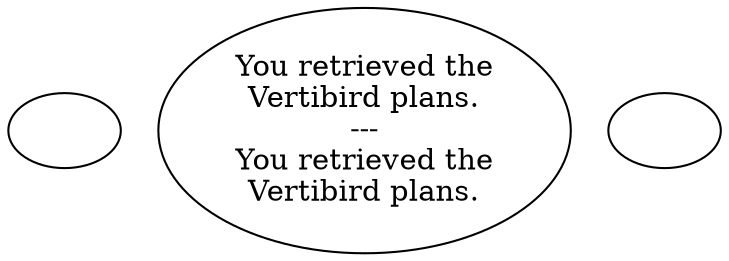 digraph CTPLANS {
  "checkPartyMembersNearDoor" [style=filled       fillcolor="#FFFFFF"       color="#000000"]
  "checkPartyMembersNearDoor" [label=""]
  "spatial_p_proc" [style=filled       fillcolor="#FFFFFF"       color="#000000"]
  "spatial_p_proc" [label="You retrieved the\nVertibird plans.\n---\nYou retrieved the\nVertibird plans."]
  "start" [style=filled       fillcolor="#FFFFFF"       color="#000000"]
  "start" [label=""]
}